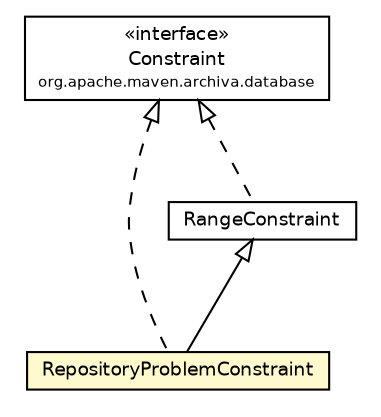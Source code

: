 #!/usr/local/bin/dot
#
# Class diagram 
# Generated by UmlGraph version 4.6 (http://www.spinellis.gr/sw/umlgraph)
#

digraph G {
	edge [fontname="Helvetica",fontsize=10,labelfontname="Helvetica",labelfontsize=10];
	node [fontname="Helvetica",fontsize=10,shape=plaintext];
	// org.apache.maven.archiva.database.Constraint
	c90481 [label=<<table border="0" cellborder="1" cellspacing="0" cellpadding="2" port="p" href="../Constraint.html">
		<tr><td><table border="0" cellspacing="0" cellpadding="1">
			<tr><td> &laquo;interface&raquo; </td></tr>
			<tr><td> Constraint </td></tr>
			<tr><td><font point-size="7.0"> org.apache.maven.archiva.database </font></td></tr>
		</table></td></tr>
		</table>>, fontname="Helvetica", fontcolor="black", fontsize=9.0];
	// org.apache.maven.archiva.database.constraints.RepositoryProblemConstraint
	c90495 [label=<<table border="0" cellborder="1" cellspacing="0" cellpadding="2" port="p" bgcolor="lemonChiffon" href="./RepositoryProblemConstraint.html">
		<tr><td><table border="0" cellspacing="0" cellpadding="1">
			<tr><td> RepositoryProblemConstraint </td></tr>
		</table></td></tr>
		</table>>, fontname="Helvetica", fontcolor="black", fontsize=9.0];
	// org.apache.maven.archiva.database.constraints.RangeConstraint
	c90502 [label=<<table border="0" cellborder="1" cellspacing="0" cellpadding="2" port="p" href="./RangeConstraint.html">
		<tr><td><table border="0" cellspacing="0" cellpadding="1">
			<tr><td> RangeConstraint </td></tr>
		</table></td></tr>
		</table>>, fontname="Helvetica", fontcolor="black", fontsize=9.0];
	//org.apache.maven.archiva.database.constraints.RepositoryProblemConstraint extends org.apache.maven.archiva.database.constraints.RangeConstraint
	c90502:p -> c90495:p [dir=back,arrowtail=empty];
	//org.apache.maven.archiva.database.constraints.RepositoryProblemConstraint implements org.apache.maven.archiva.database.Constraint
	c90481:p -> c90495:p [dir=back,arrowtail=empty,style=dashed];
	//org.apache.maven.archiva.database.constraints.RangeConstraint implements org.apache.maven.archiva.database.Constraint
	c90481:p -> c90502:p [dir=back,arrowtail=empty,style=dashed];
}


